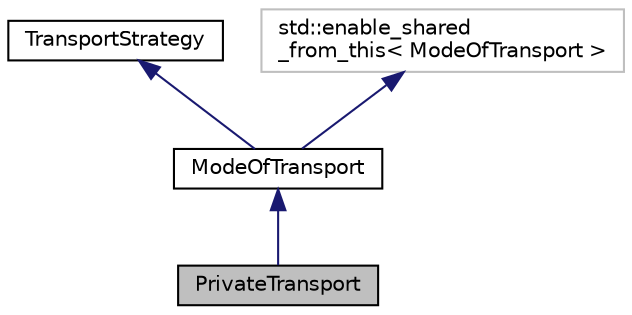 digraph "PrivateTransport"
{
 // LATEX_PDF_SIZE
  edge [fontname="Helvetica",fontsize="10",labelfontname="Helvetica",labelfontsize="10"];
  node [fontname="Helvetica",fontsize="10",shape=record];
  Node1 [label="PrivateTransport",height=0.2,width=0.4,color="black", fillcolor="grey75", style="filled", fontcolor="black",tooltip="Represents a private mode of transport with associated functionalities."];
  Node2 -> Node1 [dir="back",color="midnightblue",fontsize="10",style="solid"];
  Node2 [label="ModeOfTransport",height=0.2,width=0.4,color="black", fillcolor="white", style="filled",URL="$classModeOfTransport.html",tooltip="Abstract class representing a mode of transport."];
  Node3 -> Node2 [dir="back",color="midnightblue",fontsize="10",style="solid"];
  Node3 [label="TransportStrategy",height=0.2,width=0.4,color="black", fillcolor="white", style="filled",URL="$classTransportStrategy.html",tooltip="Abstract base class for defining transport strategies."];
  Node4 -> Node2 [dir="back",color="midnightblue",fontsize="10",style="solid"];
  Node4 [label="std::enable_shared\l_from_this\< ModeOfTransport \>",height=0.2,width=0.4,color="grey75", fillcolor="white", style="filled",tooltip=" "];
}
